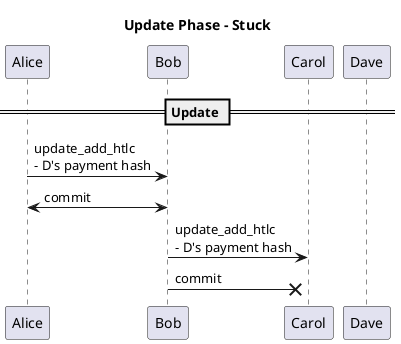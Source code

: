 @startuml
title Update Phase - Stuck
participant Alice
participant Bob
participant Carol
participant Dave

== Update ==

Alice -> Bob: update_add_htlc\n- D's payment hash
Alice <-> Bob: commit

Bob -> Carol: update_add_htlc\n- D's payment hash
'Bob <-> Carol: commit
Bob ->x Carol: commit

'Carol -> Dave: update_add_htlc\n- D's payment hash
'Carol ->x Dave: commit

@enduml
